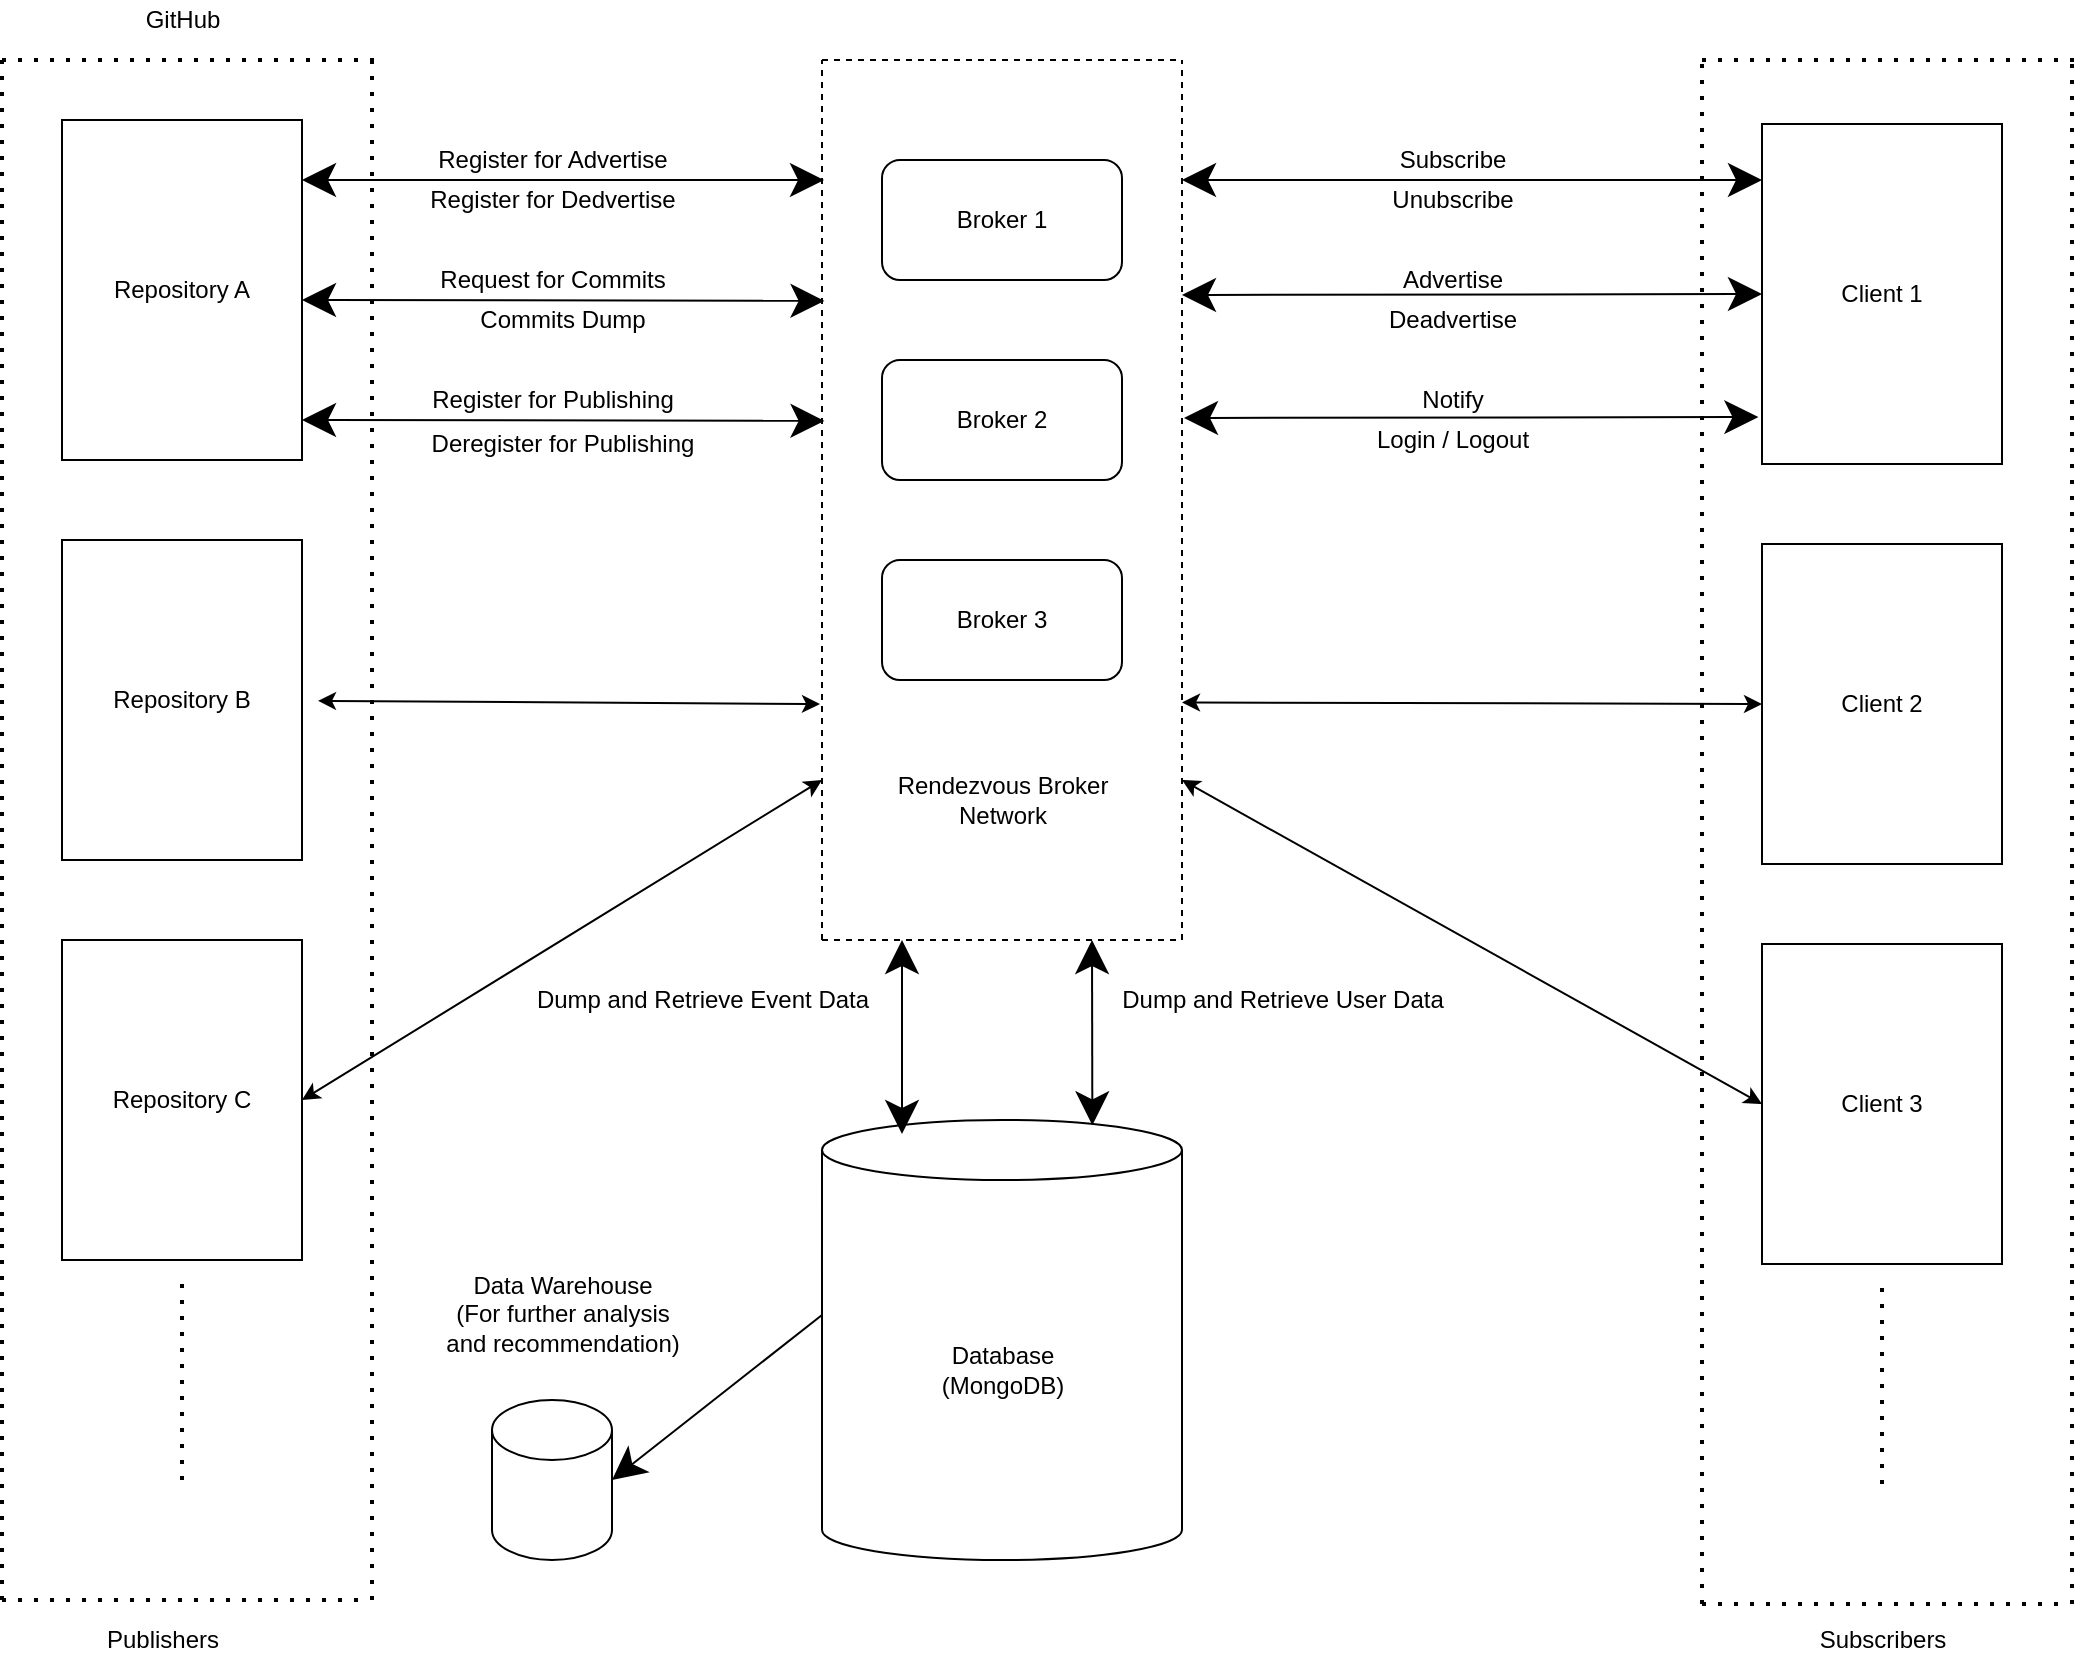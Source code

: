 <mxfile version="15.5.8" type="device"><diagram id="5i_JeaVVoth2f6koDLTo" name="Page-1"><mxGraphModel dx="1351" dy="929" grid="1" gridSize="10" guides="1" tooltips="1" connect="1" arrows="1" fold="1" page="1" pageScale="1" pageWidth="1100" pageHeight="850" math="0" shadow="0"><root><mxCell id="0"/><mxCell id="1" parent="0"/><mxCell id="8Oj2IK2HhneeiTwUoJJP-1" value="Repository A" style="rounded=0;whiteSpace=wrap;html=1;hachureGap=4;pointerEvents=0;" parent="1" vertex="1"><mxGeometry x="60" y="70" width="120" height="170" as="geometry"/></mxCell><mxCell id="8Oj2IK2HhneeiTwUoJJP-2" value="Repository B" style="rounded=0;whiteSpace=wrap;html=1;hachureGap=4;pointerEvents=0;" parent="1" vertex="1"><mxGeometry x="60" y="280" width="120" height="160" as="geometry"/></mxCell><mxCell id="8Oj2IK2HhneeiTwUoJJP-3" value="Repository C" style="rounded=0;whiteSpace=wrap;html=1;hachureGap=4;pointerEvents=0;" parent="1" vertex="1"><mxGeometry x="60" y="480" width="120" height="160" as="geometry"/></mxCell><mxCell id="8Oj2IK2HhneeiTwUoJJP-5" value="" style="endArrow=none;dashed=1;html=1;dashPattern=1 3;strokeWidth=2;startSize=14;endSize=14;sourcePerimeterSpacing=8;targetPerimeterSpacing=8;" parent="1" edge="1"><mxGeometry width="50" height="50" relative="1" as="geometry"><mxPoint x="30" y="810" as="sourcePoint"/><mxPoint x="30" y="40" as="targetPoint"/></mxGeometry></mxCell><mxCell id="8Oj2IK2HhneeiTwUoJJP-6" value="" style="endArrow=none;dashed=1;html=1;dashPattern=1 3;strokeWidth=2;startSize=14;endSize=14;sourcePerimeterSpacing=8;targetPerimeterSpacing=8;" parent="1" edge="1"><mxGeometry width="50" height="50" relative="1" as="geometry"><mxPoint x="215" y="810" as="sourcePoint"/><mxPoint x="215" y="35" as="targetPoint"/></mxGeometry></mxCell><mxCell id="8Oj2IK2HhneeiTwUoJJP-7" value="" style="endArrow=none;dashed=1;html=1;dashPattern=1 3;strokeWidth=2;startSize=14;endSize=14;sourcePerimeterSpacing=8;targetPerimeterSpacing=8;" parent="1" edge="1"><mxGeometry width="50" height="50" relative="1" as="geometry"><mxPoint x="30" y="810" as="sourcePoint"/><mxPoint x="210" y="810" as="targetPoint"/></mxGeometry></mxCell><mxCell id="8Oj2IK2HhneeiTwUoJJP-8" value="" style="endArrow=none;dashed=1;html=1;dashPattern=1 3;strokeWidth=2;startSize=14;endSize=14;sourcePerimeterSpacing=8;targetPerimeterSpacing=8;" parent="1" edge="1"><mxGeometry width="50" height="50" relative="1" as="geometry"><mxPoint x="30" y="40" as="sourcePoint"/><mxPoint x="220" y="40" as="targetPoint"/></mxGeometry></mxCell><mxCell id="8Oj2IK2HhneeiTwUoJJP-10" value="" style="endArrow=none;dashed=1;html=1;dashPattern=1 3;strokeWidth=2;startSize=14;endSize=14;sourcePerimeterSpacing=8;targetPerimeterSpacing=8;" parent="1" edge="1"><mxGeometry width="50" height="50" relative="1" as="geometry"><mxPoint x="120" y="750" as="sourcePoint"/><mxPoint x="120" y="650" as="targetPoint"/></mxGeometry></mxCell><mxCell id="8Oj2IK2HhneeiTwUoJJP-20" value="Publishers" style="text;html=1;align=center;verticalAlign=middle;resizable=0;points=[];autosize=1;strokeColor=none;fillColor=none;" parent="1" vertex="1"><mxGeometry x="75" y="820" width="70" height="20" as="geometry"/></mxCell><mxCell id="8Oj2IK2HhneeiTwUoJJP-22" value="" style="shape=cylinder3;whiteSpace=wrap;html=1;boundedLbl=1;backgroundOutline=1;size=15;hachureGap=4;pointerEvents=0;" parent="1" vertex="1"><mxGeometry x="440" y="570" width="180" height="220" as="geometry"/></mxCell><mxCell id="8Oj2IK2HhneeiTwUoJJP-23" value="Database&lt;br&gt;(MongoDB)" style="text;html=1;align=center;verticalAlign=middle;resizable=0;points=[];autosize=1;strokeColor=none;fillColor=none;" parent="1" vertex="1"><mxGeometry x="490" y="680" width="80" height="30" as="geometry"/></mxCell><mxCell id="8Oj2IK2HhneeiTwUoJJP-26" value="" style="shape=cylinder3;whiteSpace=wrap;html=1;boundedLbl=1;backgroundOutline=1;size=15;hachureGap=4;pointerEvents=0;" parent="1" vertex="1"><mxGeometry x="275" y="710" width="60" height="80" as="geometry"/></mxCell><mxCell id="8Oj2IK2HhneeiTwUoJJP-38" value="Data Warehouse&lt;br&gt;(For further analysis &lt;br&gt;and recommendation)" style="text;html=1;align=center;verticalAlign=middle;resizable=0;points=[];autosize=1;strokeColor=none;fillColor=none;" parent="1" vertex="1"><mxGeometry x="245" y="642" width="130" height="50" as="geometry"/></mxCell><mxCell id="8Oj2IK2HhneeiTwUoJJP-60" value="" style="endArrow=classic;html=1;startSize=14;endSize=14;sourcePerimeterSpacing=8;targetPerimeterSpacing=8;exitX=0;exitY=0;exitDx=0;exitDy=97.5;exitPerimeter=0;entryX=1;entryY=0.5;entryDx=0;entryDy=0;entryPerimeter=0;" parent="1" source="8Oj2IK2HhneeiTwUoJJP-22" target="8Oj2IK2HhneeiTwUoJJP-26" edge="1"><mxGeometry width="50" height="50" relative="1" as="geometry"><mxPoint x="400" y="320" as="sourcePoint"/><mxPoint x="450" y="270" as="targetPoint"/></mxGeometry></mxCell><mxCell id="8Oj2IK2HhneeiTwUoJJP-61" value="Dump and Retrieve Event Data" style="text;html=1;align=center;verticalAlign=middle;resizable=0;points=[];autosize=1;strokeColor=none;fillColor=none;" parent="1" vertex="1"><mxGeometry x="290" y="500" width="180" height="20" as="geometry"/></mxCell><mxCell id="7ZJ3vps3jO-rXdewmhwM-4" value="" style="endArrow=classic;startArrow=classic;html=1;startSize=14;endSize=14;sourcePerimeterSpacing=8;targetPerimeterSpacing=8;" parent="1" edge="1"><mxGeometry width="50" height="50" relative="1" as="geometry"><mxPoint x="180" y="100" as="sourcePoint"/><mxPoint x="441" y="100" as="targetPoint"/></mxGeometry></mxCell><mxCell id="7ZJ3vps3jO-rXdewmhwM-5" value="" style="endArrow=classic;startArrow=classic;html=1;startSize=14;endSize=14;sourcePerimeterSpacing=8;targetPerimeterSpacing=8;entryX=0.007;entryY=0.194;entryDx=0;entryDy=0;entryPerimeter=0;" parent="1" edge="1"><mxGeometry width="50" height="50" relative="1" as="geometry"><mxPoint x="180.0" y="160" as="sourcePoint"/><mxPoint x="441.26" y="160.44" as="targetPoint"/></mxGeometry></mxCell><mxCell id="7ZJ3vps3jO-rXdewmhwM-6" value="" style="endArrow=classic;startArrow=classic;html=1;startSize=14;endSize=14;sourcePerimeterSpacing=8;targetPerimeterSpacing=8;entryX=0.007;entryY=0.194;entryDx=0;entryDy=0;entryPerimeter=0;" parent="1" edge="1"><mxGeometry width="50" height="50" relative="1" as="geometry"><mxPoint x="180.0" y="220" as="sourcePoint"/><mxPoint x="441.26" y="220.44" as="targetPoint"/></mxGeometry></mxCell><mxCell id="7ZJ3vps3jO-rXdewmhwM-7" value="Register for Advertise" style="text;html=1;align=center;verticalAlign=middle;resizable=0;points=[];autosize=1;strokeColor=none;fillColor=none;" parent="1" vertex="1"><mxGeometry x="240" y="80" width="130" height="20" as="geometry"/></mxCell><mxCell id="7ZJ3vps3jO-rXdewmhwM-8" value="Register for Dedvertise" style="text;html=1;align=center;verticalAlign=middle;resizable=0;points=[];autosize=1;strokeColor=none;fillColor=none;" parent="1" vertex="1"><mxGeometry x="235" y="100" width="140" height="20" as="geometry"/></mxCell><mxCell id="7ZJ3vps3jO-rXdewmhwM-9" value="Request for Commits" style="text;html=1;align=center;verticalAlign=middle;resizable=0;points=[];autosize=1;strokeColor=none;fillColor=none;" parent="1" vertex="1"><mxGeometry x="240" y="140" width="130" height="20" as="geometry"/></mxCell><mxCell id="7ZJ3vps3jO-rXdewmhwM-15" value="Commits Dump" style="text;html=1;align=center;verticalAlign=middle;resizable=0;points=[];autosize=1;strokeColor=none;fillColor=none;" parent="1" vertex="1"><mxGeometry x="260" y="160" width="100" height="20" as="geometry"/></mxCell><mxCell id="7ZJ3vps3jO-rXdewmhwM-16" value="Register for Publishing" style="text;html=1;align=center;verticalAlign=middle;resizable=0;points=[];autosize=1;strokeColor=none;fillColor=none;" parent="1" vertex="1"><mxGeometry x="235" y="200" width="140" height="20" as="geometry"/></mxCell><mxCell id="7ZJ3vps3jO-rXdewmhwM-18" value="" style="endArrow=classic;startArrow=classic;html=1;startSize=14;endSize=14;sourcePerimeterSpacing=8;targetPerimeterSpacing=8;entryX=0.143;entryY=1.008;entryDx=0;entryDy=0;entryPerimeter=0;" parent="1" edge="1"><mxGeometry width="50" height="50" relative="1" as="geometry"><mxPoint x="480" y="577" as="sourcePoint"/><mxPoint x="480" y="480.0" as="targetPoint"/></mxGeometry></mxCell><mxCell id="7ZJ3vps3jO-rXdewmhwM-20" value="" style="endArrow=classic;startArrow=classic;html=1;startSize=14;endSize=14;sourcePerimeterSpacing=8;targetPerimeterSpacing=8;exitX=0.751;exitY=0.012;exitDx=0;exitDy=0;exitPerimeter=0;entryX=0.75;entryY=1;entryDx=0;entryDy=0;" parent="1" source="8Oj2IK2HhneeiTwUoJJP-22" edge="1"><mxGeometry width="50" height="50" relative="1" as="geometry"><mxPoint x="550" y="400" as="sourcePoint"/><mxPoint x="575.0" y="480" as="targetPoint"/></mxGeometry></mxCell><mxCell id="7ZJ3vps3jO-rXdewmhwM-21" value="Dump and Retrieve User Data" style="text;html=1;align=center;verticalAlign=middle;resizable=0;points=[];autosize=1;strokeColor=none;fillColor=none;" parent="1" vertex="1"><mxGeometry x="580" y="500" width="180" height="20" as="geometry"/></mxCell><mxCell id="7ZJ3vps3jO-rXdewmhwM-30" value="Client 1" style="rounded=0;whiteSpace=wrap;html=1;hachureGap=4;pointerEvents=0;" parent="1" vertex="1"><mxGeometry x="910" y="72" width="120" height="170" as="geometry"/></mxCell><mxCell id="7ZJ3vps3jO-rXdewmhwM-31" value="Client 2" style="rounded=0;whiteSpace=wrap;html=1;hachureGap=4;pointerEvents=0;" parent="1" vertex="1"><mxGeometry x="910" y="282" width="120" height="160" as="geometry"/></mxCell><mxCell id="7ZJ3vps3jO-rXdewmhwM-32" value="Client 3" style="rounded=0;whiteSpace=wrap;html=1;hachureGap=4;pointerEvents=0;" parent="1" vertex="1"><mxGeometry x="910" y="482" width="120" height="160" as="geometry"/></mxCell><mxCell id="7ZJ3vps3jO-rXdewmhwM-33" value="" style="endArrow=none;dashed=1;html=1;dashPattern=1 3;strokeWidth=2;startSize=14;endSize=14;sourcePerimeterSpacing=8;targetPerimeterSpacing=8;" parent="1" edge="1"><mxGeometry width="50" height="50" relative="1" as="geometry"><mxPoint x="880" y="812" as="sourcePoint"/><mxPoint x="880" y="42" as="targetPoint"/></mxGeometry></mxCell><mxCell id="7ZJ3vps3jO-rXdewmhwM-34" value="" style="endArrow=none;dashed=1;html=1;dashPattern=1 3;strokeWidth=2;startSize=14;endSize=14;sourcePerimeterSpacing=8;targetPerimeterSpacing=8;" parent="1" edge="1"><mxGeometry width="50" height="50" relative="1" as="geometry"><mxPoint x="1065" y="812" as="sourcePoint"/><mxPoint x="1065" y="37" as="targetPoint"/></mxGeometry></mxCell><mxCell id="7ZJ3vps3jO-rXdewmhwM-35" value="" style="endArrow=none;dashed=1;html=1;dashPattern=1 3;strokeWidth=2;startSize=14;endSize=14;sourcePerimeterSpacing=8;targetPerimeterSpacing=8;" parent="1" edge="1"><mxGeometry width="50" height="50" relative="1" as="geometry"><mxPoint x="880" y="812" as="sourcePoint"/><mxPoint x="1060" y="812" as="targetPoint"/></mxGeometry></mxCell><mxCell id="7ZJ3vps3jO-rXdewmhwM-36" value="" style="endArrow=none;dashed=1;html=1;dashPattern=1 3;strokeWidth=2;startSize=14;endSize=14;sourcePerimeterSpacing=8;targetPerimeterSpacing=8;" parent="1" edge="1"><mxGeometry width="50" height="50" relative="1" as="geometry"><mxPoint x="970" y="752" as="sourcePoint"/><mxPoint x="970" y="652" as="targetPoint"/></mxGeometry></mxCell><mxCell id="7ZJ3vps3jO-rXdewmhwM-37" value="" style="endArrow=none;dashed=1;html=1;dashPattern=1 3;strokeWidth=2;startSize=14;endSize=14;sourcePerimeterSpacing=8;targetPerimeterSpacing=8;" parent="1" edge="1"><mxGeometry width="50" height="50" relative="1" as="geometry"><mxPoint x="880" y="40" as="sourcePoint"/><mxPoint x="1070" y="40" as="targetPoint"/></mxGeometry></mxCell><mxCell id="7ZJ3vps3jO-rXdewmhwM-38" value="Subscribers" style="text;html=1;align=center;verticalAlign=middle;resizable=0;points=[];autosize=1;strokeColor=none;fillColor=none;" parent="1" vertex="1"><mxGeometry x="930" y="820" width="80" height="20" as="geometry"/></mxCell><mxCell id="7ZJ3vps3jO-rXdewmhwM-39" value="" style="endArrow=classic;startArrow=classic;html=1;startSize=14;endSize=14;sourcePerimeterSpacing=8;targetPerimeterSpacing=8;" parent="1" edge="1"><mxGeometry width="50" height="50" relative="1" as="geometry"><mxPoint x="620" y="100" as="sourcePoint"/><mxPoint x="910" y="100" as="targetPoint"/></mxGeometry></mxCell><mxCell id="7ZJ3vps3jO-rXdewmhwM-40" value="" style="endArrow=classic;startArrow=classic;html=1;startSize=14;endSize=14;sourcePerimeterSpacing=8;targetPerimeterSpacing=8;exitX=1;exitY=0.25;exitDx=0;exitDy=0;" parent="1" edge="1"><mxGeometry width="50" height="50" relative="1" as="geometry"><mxPoint x="620.0" y="157.5" as="sourcePoint"/><mxPoint x="910" y="157" as="targetPoint"/></mxGeometry></mxCell><mxCell id="7ZJ3vps3jO-rXdewmhwM-41" value="" style="endArrow=classic;startArrow=classic;html=1;startSize=14;endSize=14;sourcePerimeterSpacing=8;targetPerimeterSpacing=8;entryX=-0.015;entryY=0.862;entryDx=0;entryDy=0;entryPerimeter=0;" parent="1" target="7ZJ3vps3jO-rXdewmhwM-30" edge="1"><mxGeometry width="50" height="50" relative="1" as="geometry"><mxPoint x="621" y="219" as="sourcePoint"/><mxPoint x="920" y="167" as="targetPoint"/></mxGeometry></mxCell><mxCell id="7ZJ3vps3jO-rXdewmhwM-42" value="Subscribe" style="text;html=1;align=center;verticalAlign=middle;resizable=0;points=[];autosize=1;strokeColor=none;fillColor=none;" parent="1" vertex="1"><mxGeometry x="720" y="80" width="70" height="20" as="geometry"/></mxCell><mxCell id="7ZJ3vps3jO-rXdewmhwM-43" value="Unubscribe" style="text;html=1;align=center;verticalAlign=middle;resizable=0;points=[];autosize=1;strokeColor=none;fillColor=none;" parent="1" vertex="1"><mxGeometry x="715" y="100" width="80" height="20" as="geometry"/></mxCell><mxCell id="7ZJ3vps3jO-rXdewmhwM-44" value="Advertise" style="text;html=1;align=center;verticalAlign=middle;resizable=0;points=[];autosize=1;strokeColor=none;fillColor=none;" parent="1" vertex="1"><mxGeometry x="720" y="140" width="70" height="20" as="geometry"/></mxCell><mxCell id="7ZJ3vps3jO-rXdewmhwM-45" value="Deadvertise" style="text;html=1;align=center;verticalAlign=middle;resizable=0;points=[];autosize=1;strokeColor=none;fillColor=none;" parent="1" vertex="1"><mxGeometry x="715" y="160" width="80" height="20" as="geometry"/></mxCell><mxCell id="7ZJ3vps3jO-rXdewmhwM-46" value="Notify" style="text;html=1;align=center;verticalAlign=middle;resizable=0;points=[];autosize=1;strokeColor=none;fillColor=none;" parent="1" vertex="1"><mxGeometry x="730" y="200" width="50" height="20" as="geometry"/></mxCell><mxCell id="7ZJ3vps3jO-rXdewmhwM-47" value="Login / Logout" style="text;html=1;align=center;verticalAlign=middle;resizable=0;points=[];autosize=1;strokeColor=none;fillColor=none;" parent="1" vertex="1"><mxGeometry x="710" y="220" width="90" height="20" as="geometry"/></mxCell><mxCell id="7ZJ3vps3jO-rXdewmhwM-48" value="Deregister for Publishing" style="text;html=1;align=center;verticalAlign=middle;resizable=0;points=[];autosize=1;strokeColor=none;fillColor=none;" parent="1" vertex="1"><mxGeometry x="235" y="222" width="150" height="20" as="geometry"/></mxCell><mxCell id="7ZJ3vps3jO-rXdewmhwM-49" value="" style="endArrow=classic;startArrow=classic;html=1;sourcePerimeterSpacing=8;targetPerimeterSpacing=8;" parent="1" source="8Oj2IK2HhneeiTwUoJJP-2" edge="1"><mxGeometry width="50" height="50" relative="1" as="geometry"><mxPoint x="520" y="440" as="sourcePoint"/><mxPoint x="439" y="362" as="targetPoint"/></mxGeometry></mxCell><mxCell id="7ZJ3vps3jO-rXdewmhwM-50" value="" style="endArrow=classic;startArrow=classic;html=1;sourcePerimeterSpacing=8;targetPerimeterSpacing=8;entryX=0;entryY=0.5;entryDx=0;entryDy=0;" parent="1" target="7ZJ3vps3jO-rXdewmhwM-31" edge="1"><mxGeometry width="50" height="50" relative="1" as="geometry"><mxPoint x="620" y="361.216" as="sourcePoint"/><mxPoint x="871" y="362.79" as="targetPoint"/></mxGeometry></mxCell><mxCell id="8Oj2IK2HhneeiTwUoJJP-21" value="GitHub" style="text;html=1;align=center;verticalAlign=middle;resizable=0;points=[];autosize=1;strokeColor=none;fillColor=none;" parent="1" vertex="1"><mxGeometry x="95" y="10" width="50" height="20" as="geometry"/></mxCell><mxCell id="WnMPx_vfCX-Ynz_G3ARj-3" value="" style="endArrow=none;dashed=1;html=1;rounded=0;" edge="1" parent="1"><mxGeometry width="50" height="50" relative="1" as="geometry"><mxPoint x="440" y="480" as="sourcePoint"/><mxPoint x="440" y="40" as="targetPoint"/></mxGeometry></mxCell><mxCell id="WnMPx_vfCX-Ynz_G3ARj-4" value="" style="endArrow=none;dashed=1;html=1;rounded=0;" edge="1" parent="1"><mxGeometry width="50" height="50" relative="1" as="geometry"><mxPoint x="620.0" y="480" as="sourcePoint"/><mxPoint x="620.0" y="40" as="targetPoint"/></mxGeometry></mxCell><mxCell id="WnMPx_vfCX-Ynz_G3ARj-5" value="" style="endArrow=none;dashed=1;html=1;rounded=0;" edge="1" parent="1"><mxGeometry width="50" height="50" relative="1" as="geometry"><mxPoint x="440" y="40" as="sourcePoint"/><mxPoint x="620" y="40" as="targetPoint"/></mxGeometry></mxCell><mxCell id="WnMPx_vfCX-Ynz_G3ARj-6" value="" style="endArrow=none;dashed=1;html=1;rounded=0;" edge="1" parent="1"><mxGeometry width="50" height="50" relative="1" as="geometry"><mxPoint x="440.0" y="480" as="sourcePoint"/><mxPoint x="620.0" y="480" as="targetPoint"/></mxGeometry></mxCell><mxCell id="WnMPx_vfCX-Ynz_G3ARj-7" value="Broker 1" style="rounded=1;whiteSpace=wrap;html=1;" vertex="1" parent="1"><mxGeometry x="470" y="90" width="120" height="60" as="geometry"/></mxCell><mxCell id="WnMPx_vfCX-Ynz_G3ARj-8" value="Broker 2" style="rounded=1;whiteSpace=wrap;html=1;" vertex="1" parent="1"><mxGeometry x="470" y="190" width="120" height="60" as="geometry"/></mxCell><mxCell id="WnMPx_vfCX-Ynz_G3ARj-9" value="Broker 3" style="rounded=1;whiteSpace=wrap;html=1;" vertex="1" parent="1"><mxGeometry x="470" y="290" width="120" height="60" as="geometry"/></mxCell><mxCell id="WnMPx_vfCX-Ynz_G3ARj-10" value="Rendezvous Broker &lt;br&gt;Network" style="text;html=1;align=center;verticalAlign=middle;resizable=0;points=[];autosize=1;strokeColor=none;fillColor=none;" vertex="1" parent="1"><mxGeometry x="470" y="395" width="120" height="30" as="geometry"/></mxCell><mxCell id="WnMPx_vfCX-Ynz_G3ARj-11" value="" style="endArrow=classic;startArrow=classic;html=1;sourcePerimeterSpacing=8;targetPerimeterSpacing=8;exitX=1;exitY=0.5;exitDx=0;exitDy=0;" edge="1" parent="1" source="8Oj2IK2HhneeiTwUoJJP-3"><mxGeometry width="50" height="50" relative="1" as="geometry"><mxPoint x="198" y="370.426" as="sourcePoint"/><mxPoint x="440" y="400" as="targetPoint"/></mxGeometry></mxCell><mxCell id="WnMPx_vfCX-Ynz_G3ARj-12" value="" style="endArrow=classic;startArrow=classic;html=1;sourcePerimeterSpacing=8;targetPerimeterSpacing=8;entryX=0;entryY=0.5;entryDx=0;entryDy=0;" edge="1" parent="1" target="7ZJ3vps3jO-rXdewmhwM-32"><mxGeometry width="50" height="50" relative="1" as="geometry"><mxPoint x="620" y="400" as="sourcePoint"/><mxPoint x="900.0" y="410" as="targetPoint"/></mxGeometry></mxCell></root></mxGraphModel></diagram></mxfile>
